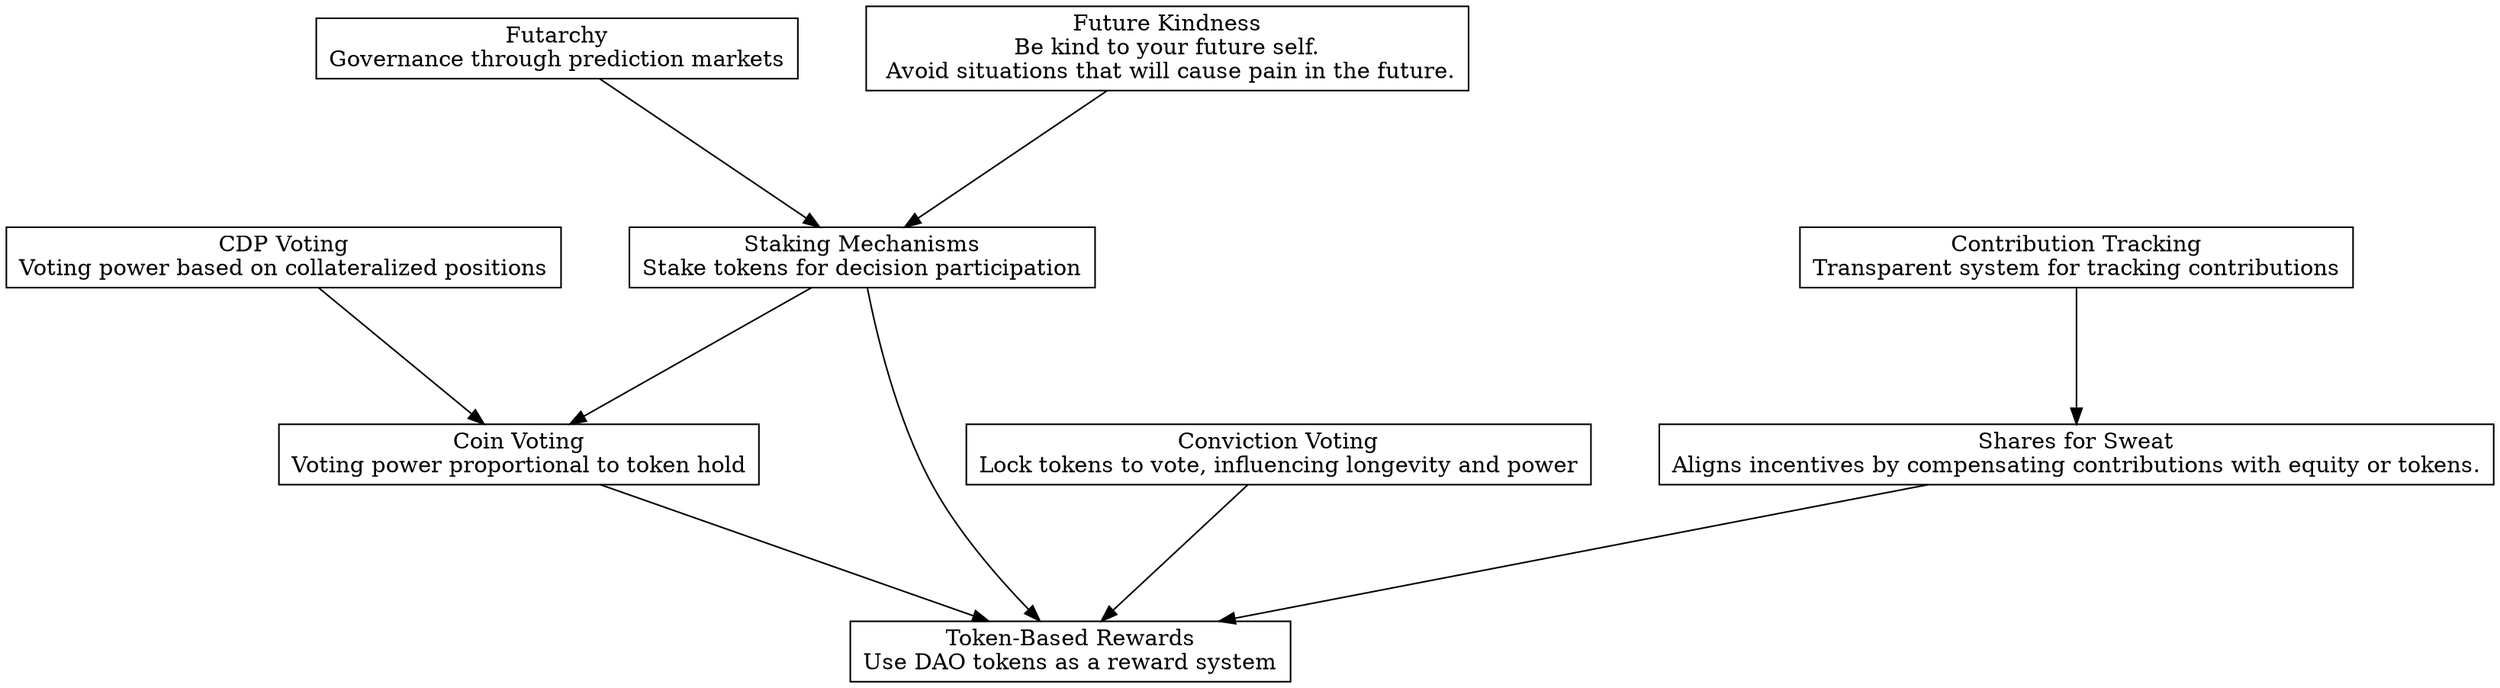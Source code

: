digraph "" {
	graph [nodesep=0.6,
		rankdir=TB,
		ranksep=1.2
	];
	node [label="\N",
		shape=box
	];
	"Token-Based Rewards"	[label="Token-Based Rewards\nUse DAO tokens as a reward system"];
	"Staking Mechanisms"	[label="Staking Mechanisms\nStake tokens for decision participation"];
	"Staking Mechanisms" -> "Token-Based Rewards";
	"Coin Voting"	[label="Coin Voting\nVoting power proportional to token hold"];
	"Staking Mechanisms" -> "Coin Voting";
	"Coin Voting" -> "Token-Based Rewards";
	"Conviction Voting"	[label="Conviction Voting\nLock tokens to vote, influencing longevity and power"];
	"Conviction Voting" -> "Token-Based Rewards";
	"Shares for Sweat"	[label="Shares for Sweat\nAligns incentives by compensating contributions with equity or tokens.\n"];
	"Shares for Sweat" -> "Token-Based Rewards";
	"Contribution Tracking"	[label="Contribution Tracking\nTransparent system for tracking contributions"];
	"Contribution Tracking" -> "Shares for Sweat";
	"CDP Voting"	[label="CDP Voting\nVoting power based on collateralized positions"];
	"CDP Voting" -> "Coin Voting";
	Futarchy	[label="Futarchy\nGovernance through prediction markets"];
	Futarchy -> "Staking Mechanisms";
	"Future Kindness"	[label="Future Kindness\nBe kind to your future self.\n Avoid situations that will cause pain in the future."];
	"Future Kindness" -> "Staking Mechanisms";
}
